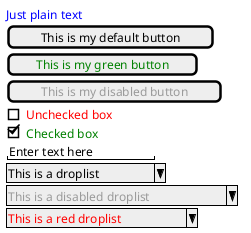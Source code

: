 @startsalt
{
  <color:Blue>Just plain text
  [This is my default button]
  [<color:green>This is my green button]
  [<color:#9a9a9a>This is my disabled button]
  []  <color:red>Unchecked box
  [X] <color:green>Checked box
  "Enter text here   "
  ^This is a droplist^
  ^<color:#9a9a9a>This is a disabled droplist^
  ^<color:red>This is a red droplist^
}
@endsalt

